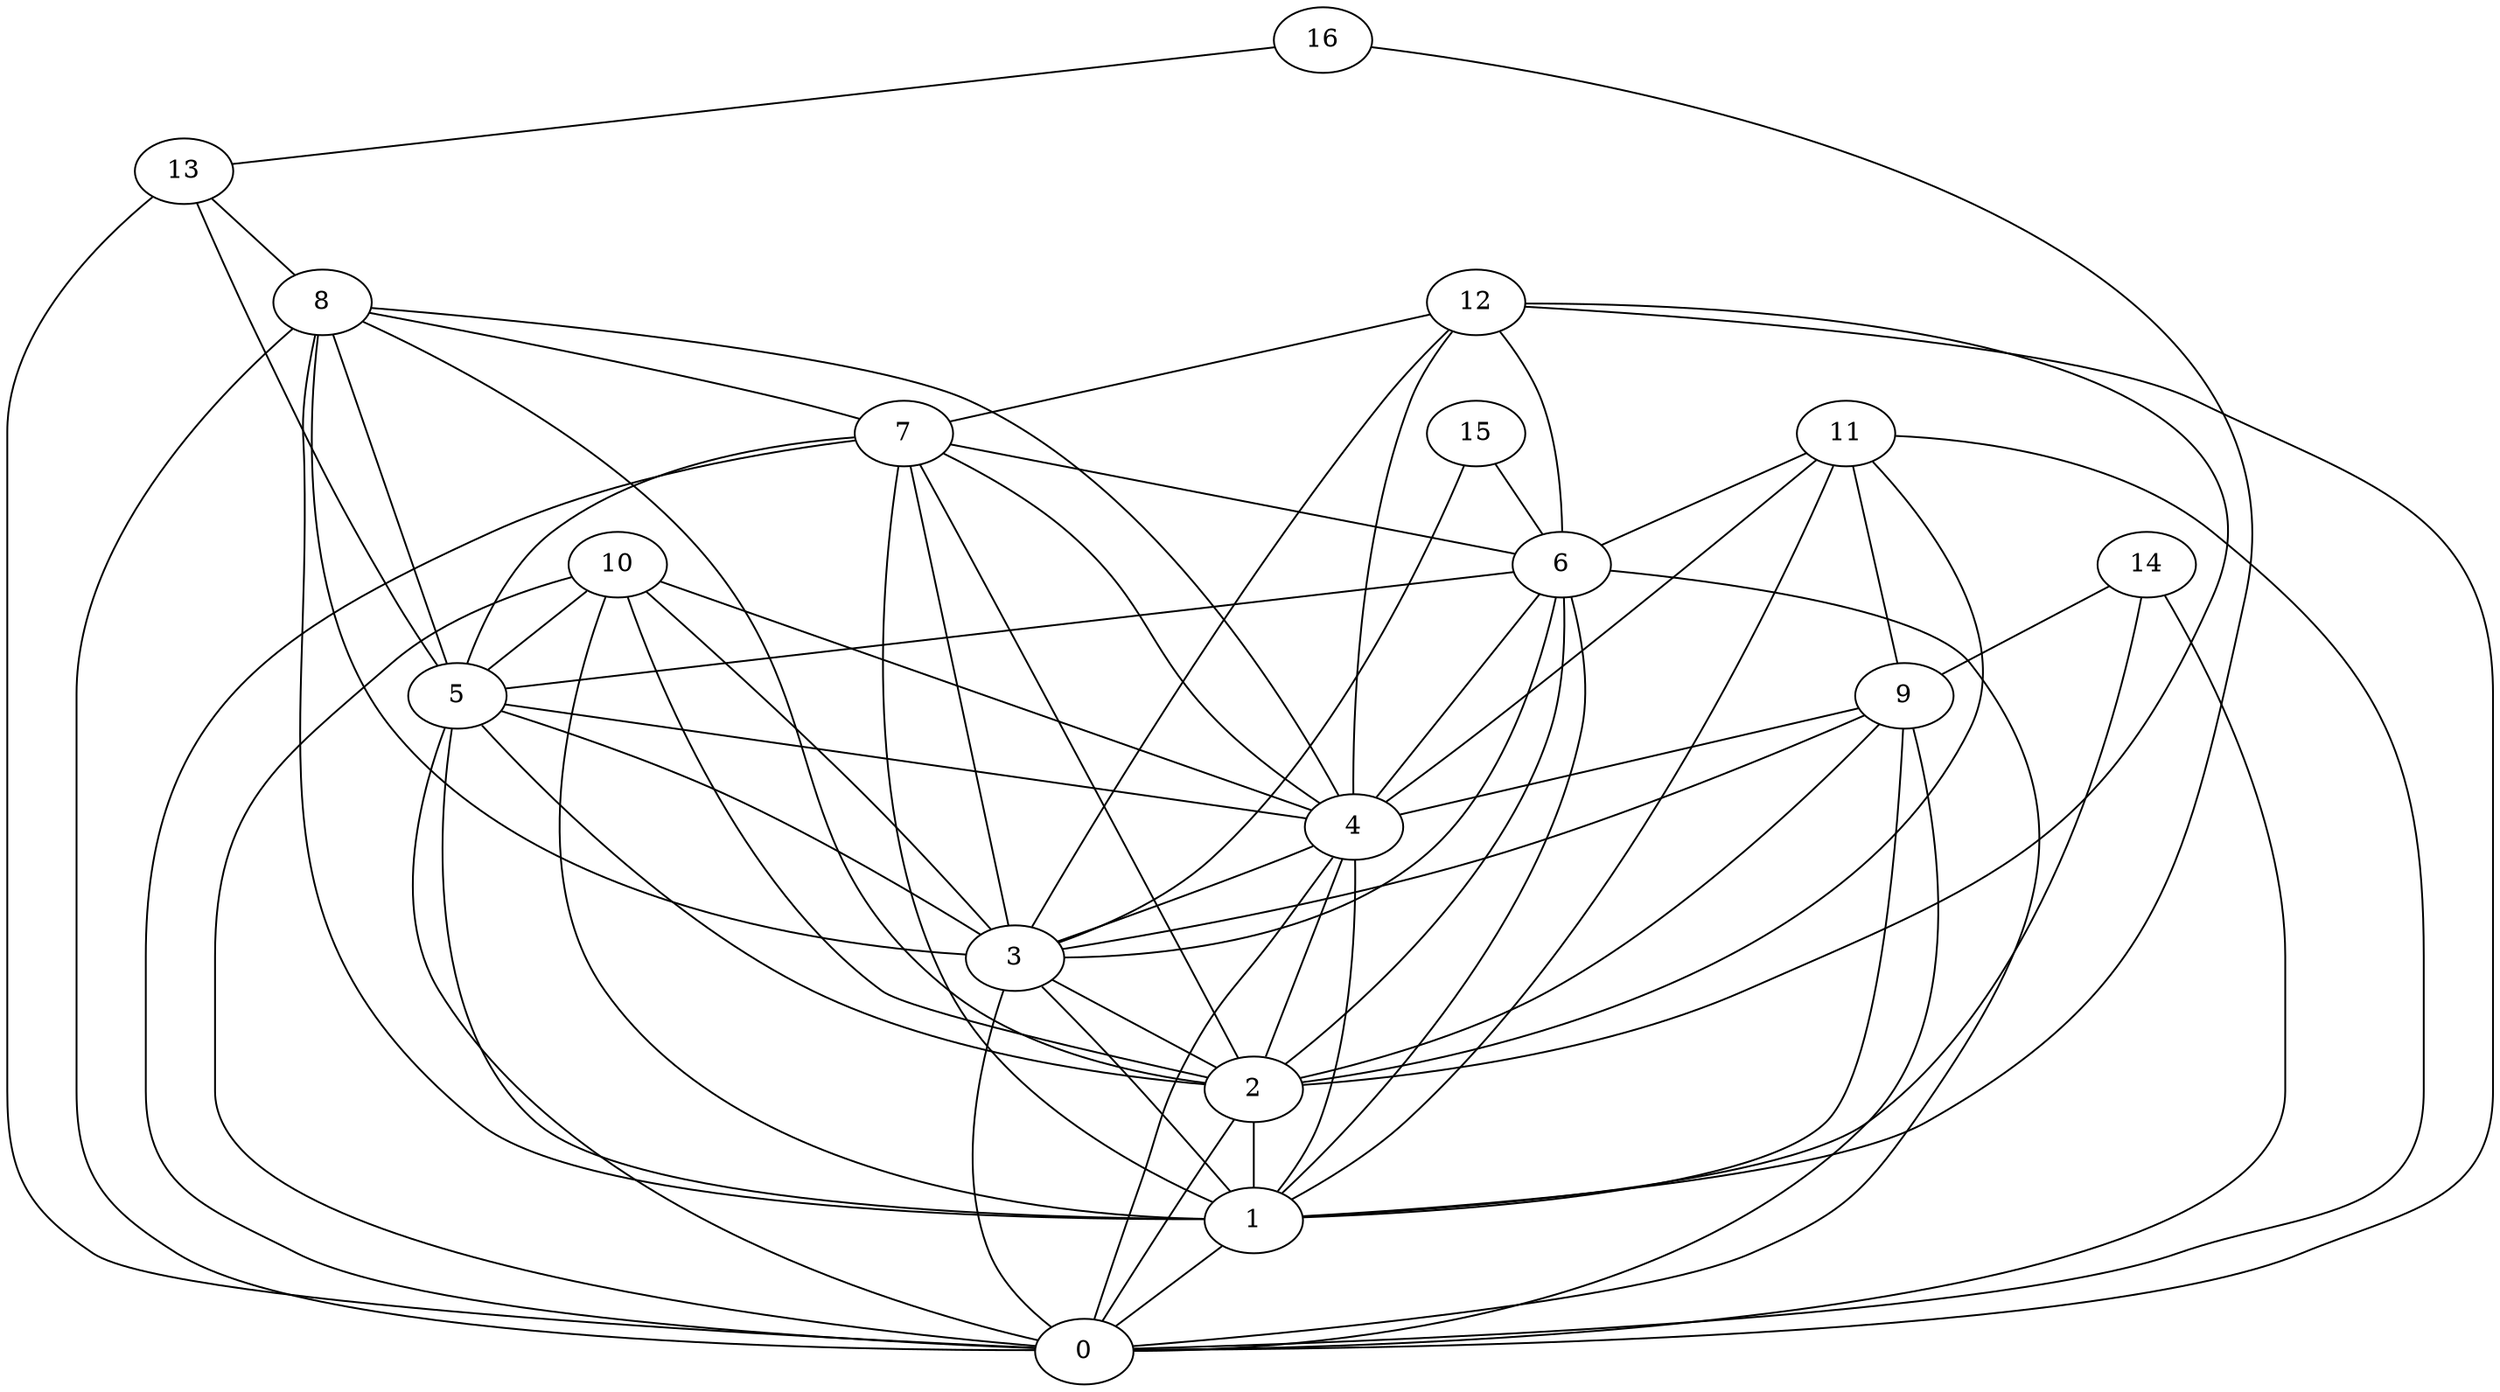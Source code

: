 graph G {
0;
1;
2;
3;
4;
5;
6;
7;
8;
9;
10;
11;
12;
13;
14;
15;
16;
16--13 ;
16--1 ;
15--6 ;
15--3 ;
14--1 ;
14--9 ;
14--0 ;
13--8 ;
13--5 ;
13--0 ;
12--4 ;
12--6 ;
12--3 ;
12--7 ;
12--0 ;
12--2 ;
11--6 ;
11--9 ;
11--2 ;
11--0 ;
11--4 ;
11--1 ;
10--3 ;
10--5 ;
10--1 ;
10--2 ;
10--0 ;
10--4 ;
9--4 ;
9--0 ;
9--1 ;
9--2 ;
9--3 ;
8--1 ;
8--7 ;
8--3 ;
8--0 ;
8--5 ;
8--4 ;
8--2 ;
7--0 ;
7--3 ;
7--2 ;
7--6 ;
7--1 ;
7--5 ;
7--4 ;
6--3 ;
6--4 ;
6--0 ;
6--2 ;
6--5 ;
6--1 ;
5--2 ;
5--3 ;
5--0 ;
5--1 ;
5--4 ;
4--2 ;
4--0 ;
4--1 ;
4--3 ;
3--2 ;
3--1 ;
3--0 ;
2--1 ;
2--0 ;
1--0 ;
}
